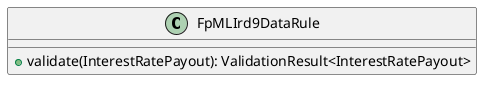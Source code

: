 @startuml

    class FpMLIrd9DataRule [[FpMLIrd9DataRule.html]] {
        +validate(InterestRatePayout): ValidationResult<InterestRatePayout>
    }

@enduml

